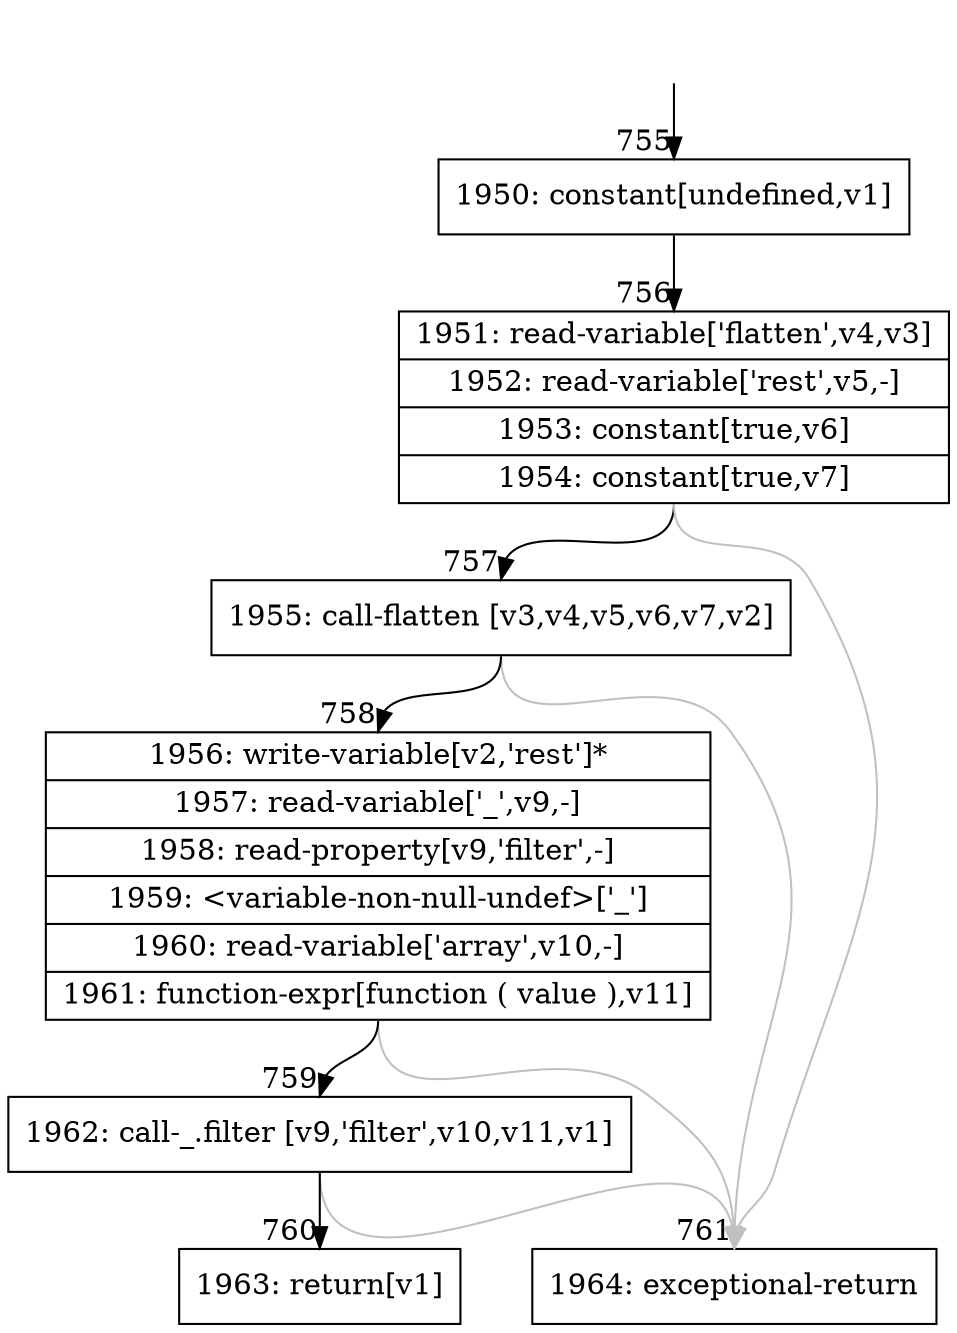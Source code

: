digraph {
rankdir="TD"
BB_entry63[shape=none,label=""];
BB_entry63 -> BB755 [tailport=s, headport=n, headlabel="    755"]
BB755 [shape=record label="{1950: constant[undefined,v1]}" ] 
BB755 -> BB756 [tailport=s, headport=n, headlabel="      756"]
BB756 [shape=record label="{1951: read-variable['flatten',v4,v3]|1952: read-variable['rest',v5,-]|1953: constant[true,v6]|1954: constant[true,v7]}" ] 
BB756 -> BB757 [tailport=s, headport=n, headlabel="      757"]
BB756 -> BB761 [tailport=s, headport=n, color=gray, headlabel="      761"]
BB757 [shape=record label="{1955: call-flatten [v3,v4,v5,v6,v7,v2]}" ] 
BB757 -> BB758 [tailport=s, headport=n, headlabel="      758"]
BB757 -> BB761 [tailport=s, headport=n, color=gray]
BB758 [shape=record label="{1956: write-variable[v2,'rest']*|1957: read-variable['_',v9,-]|1958: read-property[v9,'filter',-]|1959: \<variable-non-null-undef\>['_']|1960: read-variable['array',v10,-]|1961: function-expr[function ( value ),v11]}" ] 
BB758 -> BB759 [tailport=s, headport=n, headlabel="      759"]
BB758 -> BB761 [tailport=s, headport=n, color=gray]
BB759 [shape=record label="{1962: call-_.filter [v9,'filter',v10,v11,v1]}" ] 
BB759 -> BB760 [tailport=s, headport=n, headlabel="      760"]
BB759 -> BB761 [tailport=s, headport=n, color=gray]
BB760 [shape=record label="{1963: return[v1]}" ] 
BB761 [shape=record label="{1964: exceptional-return}" ] 
//#$~ 582
}
